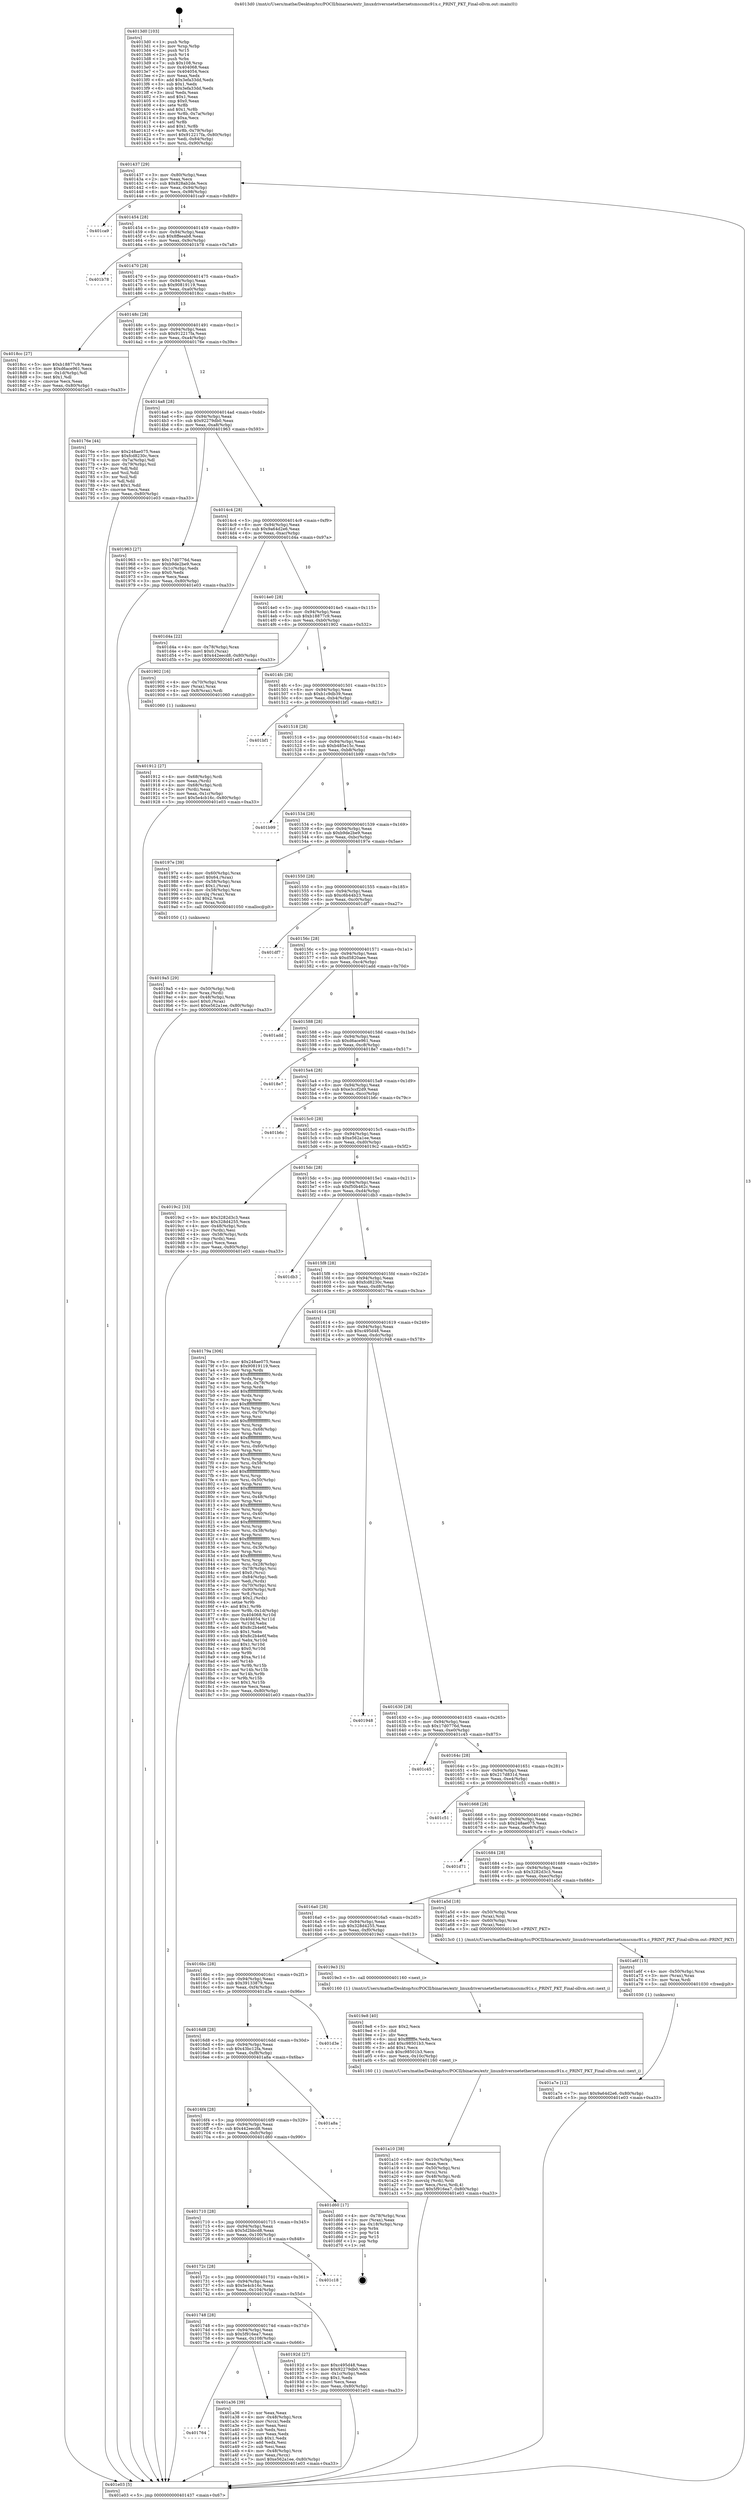 digraph "0x4013d0" {
  label = "0x4013d0 (/mnt/c/Users/mathe/Desktop/tcc/POCII/binaries/extr_linuxdriversnetethernetsmscsmc91x.c_PRINT_PKT_Final-ollvm.out::main(0))"
  labelloc = "t"
  node[shape=record]

  Entry [label="",width=0.3,height=0.3,shape=circle,fillcolor=black,style=filled]
  "0x401437" [label="{
     0x401437 [29]\l
     | [instrs]\l
     &nbsp;&nbsp;0x401437 \<+3\>: mov -0x80(%rbp),%eax\l
     &nbsp;&nbsp;0x40143a \<+2\>: mov %eax,%ecx\l
     &nbsp;&nbsp;0x40143c \<+6\>: sub $0x828ab2de,%ecx\l
     &nbsp;&nbsp;0x401442 \<+6\>: mov %eax,-0x94(%rbp)\l
     &nbsp;&nbsp;0x401448 \<+6\>: mov %ecx,-0x98(%rbp)\l
     &nbsp;&nbsp;0x40144e \<+6\>: je 0000000000401ca9 \<main+0x8d9\>\l
  }"]
  "0x401ca9" [label="{
     0x401ca9\l
  }", style=dashed]
  "0x401454" [label="{
     0x401454 [28]\l
     | [instrs]\l
     &nbsp;&nbsp;0x401454 \<+5\>: jmp 0000000000401459 \<main+0x89\>\l
     &nbsp;&nbsp;0x401459 \<+6\>: mov -0x94(%rbp),%eax\l
     &nbsp;&nbsp;0x40145f \<+5\>: sub $0x8ffeeab8,%eax\l
     &nbsp;&nbsp;0x401464 \<+6\>: mov %eax,-0x9c(%rbp)\l
     &nbsp;&nbsp;0x40146a \<+6\>: je 0000000000401b78 \<main+0x7a8\>\l
  }"]
  Exit [label="",width=0.3,height=0.3,shape=circle,fillcolor=black,style=filled,peripheries=2]
  "0x401b78" [label="{
     0x401b78\l
  }", style=dashed]
  "0x401470" [label="{
     0x401470 [28]\l
     | [instrs]\l
     &nbsp;&nbsp;0x401470 \<+5\>: jmp 0000000000401475 \<main+0xa5\>\l
     &nbsp;&nbsp;0x401475 \<+6\>: mov -0x94(%rbp),%eax\l
     &nbsp;&nbsp;0x40147b \<+5\>: sub $0x90819119,%eax\l
     &nbsp;&nbsp;0x401480 \<+6\>: mov %eax,-0xa0(%rbp)\l
     &nbsp;&nbsp;0x401486 \<+6\>: je 00000000004018cc \<main+0x4fc\>\l
  }"]
  "0x401a7e" [label="{
     0x401a7e [12]\l
     | [instrs]\l
     &nbsp;&nbsp;0x401a7e \<+7\>: movl $0x9a64d2e6,-0x80(%rbp)\l
     &nbsp;&nbsp;0x401a85 \<+5\>: jmp 0000000000401e03 \<main+0xa33\>\l
  }"]
  "0x4018cc" [label="{
     0x4018cc [27]\l
     | [instrs]\l
     &nbsp;&nbsp;0x4018cc \<+5\>: mov $0xb18877c9,%eax\l
     &nbsp;&nbsp;0x4018d1 \<+5\>: mov $0xd6ace961,%ecx\l
     &nbsp;&nbsp;0x4018d6 \<+3\>: mov -0x1d(%rbp),%dl\l
     &nbsp;&nbsp;0x4018d9 \<+3\>: test $0x1,%dl\l
     &nbsp;&nbsp;0x4018dc \<+3\>: cmovne %ecx,%eax\l
     &nbsp;&nbsp;0x4018df \<+3\>: mov %eax,-0x80(%rbp)\l
     &nbsp;&nbsp;0x4018e2 \<+5\>: jmp 0000000000401e03 \<main+0xa33\>\l
  }"]
  "0x40148c" [label="{
     0x40148c [28]\l
     | [instrs]\l
     &nbsp;&nbsp;0x40148c \<+5\>: jmp 0000000000401491 \<main+0xc1\>\l
     &nbsp;&nbsp;0x401491 \<+6\>: mov -0x94(%rbp),%eax\l
     &nbsp;&nbsp;0x401497 \<+5\>: sub $0x912217fa,%eax\l
     &nbsp;&nbsp;0x40149c \<+6\>: mov %eax,-0xa4(%rbp)\l
     &nbsp;&nbsp;0x4014a2 \<+6\>: je 000000000040176e \<main+0x39e\>\l
  }"]
  "0x401a6f" [label="{
     0x401a6f [15]\l
     | [instrs]\l
     &nbsp;&nbsp;0x401a6f \<+4\>: mov -0x50(%rbp),%rax\l
     &nbsp;&nbsp;0x401a73 \<+3\>: mov (%rax),%rax\l
     &nbsp;&nbsp;0x401a76 \<+3\>: mov %rax,%rdi\l
     &nbsp;&nbsp;0x401a79 \<+5\>: call 0000000000401030 \<free@plt\>\l
     | [calls]\l
     &nbsp;&nbsp;0x401030 \{1\} (unknown)\l
  }"]
  "0x40176e" [label="{
     0x40176e [44]\l
     | [instrs]\l
     &nbsp;&nbsp;0x40176e \<+5\>: mov $0x248ae075,%eax\l
     &nbsp;&nbsp;0x401773 \<+5\>: mov $0xfcd8230c,%ecx\l
     &nbsp;&nbsp;0x401778 \<+3\>: mov -0x7a(%rbp),%dl\l
     &nbsp;&nbsp;0x40177b \<+4\>: mov -0x79(%rbp),%sil\l
     &nbsp;&nbsp;0x40177f \<+3\>: mov %dl,%dil\l
     &nbsp;&nbsp;0x401782 \<+3\>: and %sil,%dil\l
     &nbsp;&nbsp;0x401785 \<+3\>: xor %sil,%dl\l
     &nbsp;&nbsp;0x401788 \<+3\>: or %dl,%dil\l
     &nbsp;&nbsp;0x40178b \<+4\>: test $0x1,%dil\l
     &nbsp;&nbsp;0x40178f \<+3\>: cmovne %ecx,%eax\l
     &nbsp;&nbsp;0x401792 \<+3\>: mov %eax,-0x80(%rbp)\l
     &nbsp;&nbsp;0x401795 \<+5\>: jmp 0000000000401e03 \<main+0xa33\>\l
  }"]
  "0x4014a8" [label="{
     0x4014a8 [28]\l
     | [instrs]\l
     &nbsp;&nbsp;0x4014a8 \<+5\>: jmp 00000000004014ad \<main+0xdd\>\l
     &nbsp;&nbsp;0x4014ad \<+6\>: mov -0x94(%rbp),%eax\l
     &nbsp;&nbsp;0x4014b3 \<+5\>: sub $0x92279db0,%eax\l
     &nbsp;&nbsp;0x4014b8 \<+6\>: mov %eax,-0xa8(%rbp)\l
     &nbsp;&nbsp;0x4014be \<+6\>: je 0000000000401963 \<main+0x593\>\l
  }"]
  "0x401e03" [label="{
     0x401e03 [5]\l
     | [instrs]\l
     &nbsp;&nbsp;0x401e03 \<+5\>: jmp 0000000000401437 \<main+0x67\>\l
  }"]
  "0x4013d0" [label="{
     0x4013d0 [103]\l
     | [instrs]\l
     &nbsp;&nbsp;0x4013d0 \<+1\>: push %rbp\l
     &nbsp;&nbsp;0x4013d1 \<+3\>: mov %rsp,%rbp\l
     &nbsp;&nbsp;0x4013d4 \<+2\>: push %r15\l
     &nbsp;&nbsp;0x4013d6 \<+2\>: push %r14\l
     &nbsp;&nbsp;0x4013d8 \<+1\>: push %rbx\l
     &nbsp;&nbsp;0x4013d9 \<+7\>: sub $0x108,%rsp\l
     &nbsp;&nbsp;0x4013e0 \<+7\>: mov 0x404068,%eax\l
     &nbsp;&nbsp;0x4013e7 \<+7\>: mov 0x404054,%ecx\l
     &nbsp;&nbsp;0x4013ee \<+2\>: mov %eax,%edx\l
     &nbsp;&nbsp;0x4013f0 \<+6\>: add $0x3efa33dd,%edx\l
     &nbsp;&nbsp;0x4013f6 \<+3\>: sub $0x1,%edx\l
     &nbsp;&nbsp;0x4013f9 \<+6\>: sub $0x3efa33dd,%edx\l
     &nbsp;&nbsp;0x4013ff \<+3\>: imul %edx,%eax\l
     &nbsp;&nbsp;0x401402 \<+3\>: and $0x1,%eax\l
     &nbsp;&nbsp;0x401405 \<+3\>: cmp $0x0,%eax\l
     &nbsp;&nbsp;0x401408 \<+4\>: sete %r8b\l
     &nbsp;&nbsp;0x40140c \<+4\>: and $0x1,%r8b\l
     &nbsp;&nbsp;0x401410 \<+4\>: mov %r8b,-0x7a(%rbp)\l
     &nbsp;&nbsp;0x401414 \<+3\>: cmp $0xa,%ecx\l
     &nbsp;&nbsp;0x401417 \<+4\>: setl %r8b\l
     &nbsp;&nbsp;0x40141b \<+4\>: and $0x1,%r8b\l
     &nbsp;&nbsp;0x40141f \<+4\>: mov %r8b,-0x79(%rbp)\l
     &nbsp;&nbsp;0x401423 \<+7\>: movl $0x912217fa,-0x80(%rbp)\l
     &nbsp;&nbsp;0x40142a \<+6\>: mov %edi,-0x84(%rbp)\l
     &nbsp;&nbsp;0x401430 \<+7\>: mov %rsi,-0x90(%rbp)\l
  }"]
  "0x401764" [label="{
     0x401764\l
  }", style=dashed]
  "0x401963" [label="{
     0x401963 [27]\l
     | [instrs]\l
     &nbsp;&nbsp;0x401963 \<+5\>: mov $0x17d0776d,%eax\l
     &nbsp;&nbsp;0x401968 \<+5\>: mov $0xb9de2be9,%ecx\l
     &nbsp;&nbsp;0x40196d \<+3\>: mov -0x1c(%rbp),%edx\l
     &nbsp;&nbsp;0x401970 \<+3\>: cmp $0x0,%edx\l
     &nbsp;&nbsp;0x401973 \<+3\>: cmove %ecx,%eax\l
     &nbsp;&nbsp;0x401976 \<+3\>: mov %eax,-0x80(%rbp)\l
     &nbsp;&nbsp;0x401979 \<+5\>: jmp 0000000000401e03 \<main+0xa33\>\l
  }"]
  "0x4014c4" [label="{
     0x4014c4 [28]\l
     | [instrs]\l
     &nbsp;&nbsp;0x4014c4 \<+5\>: jmp 00000000004014c9 \<main+0xf9\>\l
     &nbsp;&nbsp;0x4014c9 \<+6\>: mov -0x94(%rbp),%eax\l
     &nbsp;&nbsp;0x4014cf \<+5\>: sub $0x9a64d2e6,%eax\l
     &nbsp;&nbsp;0x4014d4 \<+6\>: mov %eax,-0xac(%rbp)\l
     &nbsp;&nbsp;0x4014da \<+6\>: je 0000000000401d4a \<main+0x97a\>\l
  }"]
  "0x401a36" [label="{
     0x401a36 [39]\l
     | [instrs]\l
     &nbsp;&nbsp;0x401a36 \<+2\>: xor %eax,%eax\l
     &nbsp;&nbsp;0x401a38 \<+4\>: mov -0x48(%rbp),%rcx\l
     &nbsp;&nbsp;0x401a3c \<+2\>: mov (%rcx),%edx\l
     &nbsp;&nbsp;0x401a3e \<+2\>: mov %eax,%esi\l
     &nbsp;&nbsp;0x401a40 \<+2\>: sub %edx,%esi\l
     &nbsp;&nbsp;0x401a42 \<+2\>: mov %eax,%edx\l
     &nbsp;&nbsp;0x401a44 \<+3\>: sub $0x1,%edx\l
     &nbsp;&nbsp;0x401a47 \<+2\>: add %edx,%esi\l
     &nbsp;&nbsp;0x401a49 \<+2\>: sub %esi,%eax\l
     &nbsp;&nbsp;0x401a4b \<+4\>: mov -0x48(%rbp),%rcx\l
     &nbsp;&nbsp;0x401a4f \<+2\>: mov %eax,(%rcx)\l
     &nbsp;&nbsp;0x401a51 \<+7\>: movl $0xe562a1ee,-0x80(%rbp)\l
     &nbsp;&nbsp;0x401a58 \<+5\>: jmp 0000000000401e03 \<main+0xa33\>\l
  }"]
  "0x401d4a" [label="{
     0x401d4a [22]\l
     | [instrs]\l
     &nbsp;&nbsp;0x401d4a \<+4\>: mov -0x78(%rbp),%rax\l
     &nbsp;&nbsp;0x401d4e \<+6\>: movl $0x0,(%rax)\l
     &nbsp;&nbsp;0x401d54 \<+7\>: movl $0x442eecd8,-0x80(%rbp)\l
     &nbsp;&nbsp;0x401d5b \<+5\>: jmp 0000000000401e03 \<main+0xa33\>\l
  }"]
  "0x4014e0" [label="{
     0x4014e0 [28]\l
     | [instrs]\l
     &nbsp;&nbsp;0x4014e0 \<+5\>: jmp 00000000004014e5 \<main+0x115\>\l
     &nbsp;&nbsp;0x4014e5 \<+6\>: mov -0x94(%rbp),%eax\l
     &nbsp;&nbsp;0x4014eb \<+5\>: sub $0xb18877c9,%eax\l
     &nbsp;&nbsp;0x4014f0 \<+6\>: mov %eax,-0xb0(%rbp)\l
     &nbsp;&nbsp;0x4014f6 \<+6\>: je 0000000000401902 \<main+0x532\>\l
  }"]
  "0x401a10" [label="{
     0x401a10 [38]\l
     | [instrs]\l
     &nbsp;&nbsp;0x401a10 \<+6\>: mov -0x10c(%rbp),%ecx\l
     &nbsp;&nbsp;0x401a16 \<+3\>: imul %eax,%ecx\l
     &nbsp;&nbsp;0x401a19 \<+4\>: mov -0x50(%rbp),%rsi\l
     &nbsp;&nbsp;0x401a1d \<+3\>: mov (%rsi),%rsi\l
     &nbsp;&nbsp;0x401a20 \<+4\>: mov -0x48(%rbp),%rdi\l
     &nbsp;&nbsp;0x401a24 \<+3\>: movslq (%rdi),%rdi\l
     &nbsp;&nbsp;0x401a27 \<+3\>: mov %ecx,(%rsi,%rdi,4)\l
     &nbsp;&nbsp;0x401a2a \<+7\>: movl $0x5f916ea7,-0x80(%rbp)\l
     &nbsp;&nbsp;0x401a31 \<+5\>: jmp 0000000000401e03 \<main+0xa33\>\l
  }"]
  "0x401902" [label="{
     0x401902 [16]\l
     | [instrs]\l
     &nbsp;&nbsp;0x401902 \<+4\>: mov -0x70(%rbp),%rax\l
     &nbsp;&nbsp;0x401906 \<+3\>: mov (%rax),%rax\l
     &nbsp;&nbsp;0x401909 \<+4\>: mov 0x8(%rax),%rdi\l
     &nbsp;&nbsp;0x40190d \<+5\>: call 0000000000401060 \<atoi@plt\>\l
     | [calls]\l
     &nbsp;&nbsp;0x401060 \{1\} (unknown)\l
  }"]
  "0x4014fc" [label="{
     0x4014fc [28]\l
     | [instrs]\l
     &nbsp;&nbsp;0x4014fc \<+5\>: jmp 0000000000401501 \<main+0x131\>\l
     &nbsp;&nbsp;0x401501 \<+6\>: mov -0x94(%rbp),%eax\l
     &nbsp;&nbsp;0x401507 \<+5\>: sub $0xb1c9db39,%eax\l
     &nbsp;&nbsp;0x40150c \<+6\>: mov %eax,-0xb4(%rbp)\l
     &nbsp;&nbsp;0x401512 \<+6\>: je 0000000000401bf1 \<main+0x821\>\l
  }"]
  "0x4019e8" [label="{
     0x4019e8 [40]\l
     | [instrs]\l
     &nbsp;&nbsp;0x4019e8 \<+5\>: mov $0x2,%ecx\l
     &nbsp;&nbsp;0x4019ed \<+1\>: cltd\l
     &nbsp;&nbsp;0x4019ee \<+2\>: idiv %ecx\l
     &nbsp;&nbsp;0x4019f0 \<+6\>: imul $0xfffffffe,%edx,%ecx\l
     &nbsp;&nbsp;0x4019f6 \<+6\>: add $0xc98501b3,%ecx\l
     &nbsp;&nbsp;0x4019fc \<+3\>: add $0x1,%ecx\l
     &nbsp;&nbsp;0x4019ff \<+6\>: sub $0xc98501b3,%ecx\l
     &nbsp;&nbsp;0x401a05 \<+6\>: mov %ecx,-0x10c(%rbp)\l
     &nbsp;&nbsp;0x401a0b \<+5\>: call 0000000000401160 \<next_i\>\l
     | [calls]\l
     &nbsp;&nbsp;0x401160 \{1\} (/mnt/c/Users/mathe/Desktop/tcc/POCII/binaries/extr_linuxdriversnetethernetsmscsmc91x.c_PRINT_PKT_Final-ollvm.out::next_i)\l
  }"]
  "0x401bf1" [label="{
     0x401bf1\l
  }", style=dashed]
  "0x401518" [label="{
     0x401518 [28]\l
     | [instrs]\l
     &nbsp;&nbsp;0x401518 \<+5\>: jmp 000000000040151d \<main+0x14d\>\l
     &nbsp;&nbsp;0x40151d \<+6\>: mov -0x94(%rbp),%eax\l
     &nbsp;&nbsp;0x401523 \<+5\>: sub $0xb485e15c,%eax\l
     &nbsp;&nbsp;0x401528 \<+6\>: mov %eax,-0xb8(%rbp)\l
     &nbsp;&nbsp;0x40152e \<+6\>: je 0000000000401b99 \<main+0x7c9\>\l
  }"]
  "0x4019a5" [label="{
     0x4019a5 [29]\l
     | [instrs]\l
     &nbsp;&nbsp;0x4019a5 \<+4\>: mov -0x50(%rbp),%rdi\l
     &nbsp;&nbsp;0x4019a9 \<+3\>: mov %rax,(%rdi)\l
     &nbsp;&nbsp;0x4019ac \<+4\>: mov -0x48(%rbp),%rax\l
     &nbsp;&nbsp;0x4019b0 \<+6\>: movl $0x0,(%rax)\l
     &nbsp;&nbsp;0x4019b6 \<+7\>: movl $0xe562a1ee,-0x80(%rbp)\l
     &nbsp;&nbsp;0x4019bd \<+5\>: jmp 0000000000401e03 \<main+0xa33\>\l
  }"]
  "0x401b99" [label="{
     0x401b99\l
  }", style=dashed]
  "0x401534" [label="{
     0x401534 [28]\l
     | [instrs]\l
     &nbsp;&nbsp;0x401534 \<+5\>: jmp 0000000000401539 \<main+0x169\>\l
     &nbsp;&nbsp;0x401539 \<+6\>: mov -0x94(%rbp),%eax\l
     &nbsp;&nbsp;0x40153f \<+5\>: sub $0xb9de2be9,%eax\l
     &nbsp;&nbsp;0x401544 \<+6\>: mov %eax,-0xbc(%rbp)\l
     &nbsp;&nbsp;0x40154a \<+6\>: je 000000000040197e \<main+0x5ae\>\l
  }"]
  "0x401748" [label="{
     0x401748 [28]\l
     | [instrs]\l
     &nbsp;&nbsp;0x401748 \<+5\>: jmp 000000000040174d \<main+0x37d\>\l
     &nbsp;&nbsp;0x40174d \<+6\>: mov -0x94(%rbp),%eax\l
     &nbsp;&nbsp;0x401753 \<+5\>: sub $0x5f916ea7,%eax\l
     &nbsp;&nbsp;0x401758 \<+6\>: mov %eax,-0x108(%rbp)\l
     &nbsp;&nbsp;0x40175e \<+6\>: je 0000000000401a36 \<main+0x666\>\l
  }"]
  "0x40197e" [label="{
     0x40197e [39]\l
     | [instrs]\l
     &nbsp;&nbsp;0x40197e \<+4\>: mov -0x60(%rbp),%rax\l
     &nbsp;&nbsp;0x401982 \<+6\>: movl $0x64,(%rax)\l
     &nbsp;&nbsp;0x401988 \<+4\>: mov -0x58(%rbp),%rax\l
     &nbsp;&nbsp;0x40198c \<+6\>: movl $0x1,(%rax)\l
     &nbsp;&nbsp;0x401992 \<+4\>: mov -0x58(%rbp),%rax\l
     &nbsp;&nbsp;0x401996 \<+3\>: movslq (%rax),%rax\l
     &nbsp;&nbsp;0x401999 \<+4\>: shl $0x2,%rax\l
     &nbsp;&nbsp;0x40199d \<+3\>: mov %rax,%rdi\l
     &nbsp;&nbsp;0x4019a0 \<+5\>: call 0000000000401050 \<malloc@plt\>\l
     | [calls]\l
     &nbsp;&nbsp;0x401050 \{1\} (unknown)\l
  }"]
  "0x401550" [label="{
     0x401550 [28]\l
     | [instrs]\l
     &nbsp;&nbsp;0x401550 \<+5\>: jmp 0000000000401555 \<main+0x185\>\l
     &nbsp;&nbsp;0x401555 \<+6\>: mov -0x94(%rbp),%eax\l
     &nbsp;&nbsp;0x40155b \<+5\>: sub $0xc6b44b23,%eax\l
     &nbsp;&nbsp;0x401560 \<+6\>: mov %eax,-0xc0(%rbp)\l
     &nbsp;&nbsp;0x401566 \<+6\>: je 0000000000401df7 \<main+0xa27\>\l
  }"]
  "0x40192d" [label="{
     0x40192d [27]\l
     | [instrs]\l
     &nbsp;&nbsp;0x40192d \<+5\>: mov $0xc495d48,%eax\l
     &nbsp;&nbsp;0x401932 \<+5\>: mov $0x92279db0,%ecx\l
     &nbsp;&nbsp;0x401937 \<+3\>: mov -0x1c(%rbp),%edx\l
     &nbsp;&nbsp;0x40193a \<+3\>: cmp $0x1,%edx\l
     &nbsp;&nbsp;0x40193d \<+3\>: cmovl %ecx,%eax\l
     &nbsp;&nbsp;0x401940 \<+3\>: mov %eax,-0x80(%rbp)\l
     &nbsp;&nbsp;0x401943 \<+5\>: jmp 0000000000401e03 \<main+0xa33\>\l
  }"]
  "0x401df7" [label="{
     0x401df7\l
  }", style=dashed]
  "0x40156c" [label="{
     0x40156c [28]\l
     | [instrs]\l
     &nbsp;&nbsp;0x40156c \<+5\>: jmp 0000000000401571 \<main+0x1a1\>\l
     &nbsp;&nbsp;0x401571 \<+6\>: mov -0x94(%rbp),%eax\l
     &nbsp;&nbsp;0x401577 \<+5\>: sub $0xd5820aee,%eax\l
     &nbsp;&nbsp;0x40157c \<+6\>: mov %eax,-0xc4(%rbp)\l
     &nbsp;&nbsp;0x401582 \<+6\>: je 0000000000401add \<main+0x70d\>\l
  }"]
  "0x40172c" [label="{
     0x40172c [28]\l
     | [instrs]\l
     &nbsp;&nbsp;0x40172c \<+5\>: jmp 0000000000401731 \<main+0x361\>\l
     &nbsp;&nbsp;0x401731 \<+6\>: mov -0x94(%rbp),%eax\l
     &nbsp;&nbsp;0x401737 \<+5\>: sub $0x5e4cb16c,%eax\l
     &nbsp;&nbsp;0x40173c \<+6\>: mov %eax,-0x104(%rbp)\l
     &nbsp;&nbsp;0x401742 \<+6\>: je 000000000040192d \<main+0x55d\>\l
  }"]
  "0x401add" [label="{
     0x401add\l
  }", style=dashed]
  "0x401588" [label="{
     0x401588 [28]\l
     | [instrs]\l
     &nbsp;&nbsp;0x401588 \<+5\>: jmp 000000000040158d \<main+0x1bd\>\l
     &nbsp;&nbsp;0x40158d \<+6\>: mov -0x94(%rbp),%eax\l
     &nbsp;&nbsp;0x401593 \<+5\>: sub $0xd6ace961,%eax\l
     &nbsp;&nbsp;0x401598 \<+6\>: mov %eax,-0xc8(%rbp)\l
     &nbsp;&nbsp;0x40159e \<+6\>: je 00000000004018e7 \<main+0x517\>\l
  }"]
  "0x401c18" [label="{
     0x401c18\l
  }", style=dashed]
  "0x4018e7" [label="{
     0x4018e7\l
  }", style=dashed]
  "0x4015a4" [label="{
     0x4015a4 [28]\l
     | [instrs]\l
     &nbsp;&nbsp;0x4015a4 \<+5\>: jmp 00000000004015a9 \<main+0x1d9\>\l
     &nbsp;&nbsp;0x4015a9 \<+6\>: mov -0x94(%rbp),%eax\l
     &nbsp;&nbsp;0x4015af \<+5\>: sub $0xe3ccf2d9,%eax\l
     &nbsp;&nbsp;0x4015b4 \<+6\>: mov %eax,-0xcc(%rbp)\l
     &nbsp;&nbsp;0x4015ba \<+6\>: je 0000000000401b6c \<main+0x79c\>\l
  }"]
  "0x401710" [label="{
     0x401710 [28]\l
     | [instrs]\l
     &nbsp;&nbsp;0x401710 \<+5\>: jmp 0000000000401715 \<main+0x345\>\l
     &nbsp;&nbsp;0x401715 \<+6\>: mov -0x94(%rbp),%eax\l
     &nbsp;&nbsp;0x40171b \<+5\>: sub $0x5d2bbcd8,%eax\l
     &nbsp;&nbsp;0x401720 \<+6\>: mov %eax,-0x100(%rbp)\l
     &nbsp;&nbsp;0x401726 \<+6\>: je 0000000000401c18 \<main+0x848\>\l
  }"]
  "0x401b6c" [label="{
     0x401b6c\l
  }", style=dashed]
  "0x4015c0" [label="{
     0x4015c0 [28]\l
     | [instrs]\l
     &nbsp;&nbsp;0x4015c0 \<+5\>: jmp 00000000004015c5 \<main+0x1f5\>\l
     &nbsp;&nbsp;0x4015c5 \<+6\>: mov -0x94(%rbp),%eax\l
     &nbsp;&nbsp;0x4015cb \<+5\>: sub $0xe562a1ee,%eax\l
     &nbsp;&nbsp;0x4015d0 \<+6\>: mov %eax,-0xd0(%rbp)\l
     &nbsp;&nbsp;0x4015d6 \<+6\>: je 00000000004019c2 \<main+0x5f2\>\l
  }"]
  "0x401d60" [label="{
     0x401d60 [17]\l
     | [instrs]\l
     &nbsp;&nbsp;0x401d60 \<+4\>: mov -0x78(%rbp),%rax\l
     &nbsp;&nbsp;0x401d64 \<+2\>: mov (%rax),%eax\l
     &nbsp;&nbsp;0x401d66 \<+4\>: lea -0x18(%rbp),%rsp\l
     &nbsp;&nbsp;0x401d6a \<+1\>: pop %rbx\l
     &nbsp;&nbsp;0x401d6b \<+2\>: pop %r14\l
     &nbsp;&nbsp;0x401d6d \<+2\>: pop %r15\l
     &nbsp;&nbsp;0x401d6f \<+1\>: pop %rbp\l
     &nbsp;&nbsp;0x401d70 \<+1\>: ret\l
  }"]
  "0x4019c2" [label="{
     0x4019c2 [33]\l
     | [instrs]\l
     &nbsp;&nbsp;0x4019c2 \<+5\>: mov $0x3282d3c3,%eax\l
     &nbsp;&nbsp;0x4019c7 \<+5\>: mov $0x328d4255,%ecx\l
     &nbsp;&nbsp;0x4019cc \<+4\>: mov -0x48(%rbp),%rdx\l
     &nbsp;&nbsp;0x4019d0 \<+2\>: mov (%rdx),%esi\l
     &nbsp;&nbsp;0x4019d2 \<+4\>: mov -0x58(%rbp),%rdx\l
     &nbsp;&nbsp;0x4019d6 \<+2\>: cmp (%rdx),%esi\l
     &nbsp;&nbsp;0x4019d8 \<+3\>: cmovl %ecx,%eax\l
     &nbsp;&nbsp;0x4019db \<+3\>: mov %eax,-0x80(%rbp)\l
     &nbsp;&nbsp;0x4019de \<+5\>: jmp 0000000000401e03 \<main+0xa33\>\l
  }"]
  "0x4015dc" [label="{
     0x4015dc [28]\l
     | [instrs]\l
     &nbsp;&nbsp;0x4015dc \<+5\>: jmp 00000000004015e1 \<main+0x211\>\l
     &nbsp;&nbsp;0x4015e1 \<+6\>: mov -0x94(%rbp),%eax\l
     &nbsp;&nbsp;0x4015e7 \<+5\>: sub $0xf50b462c,%eax\l
     &nbsp;&nbsp;0x4015ec \<+6\>: mov %eax,-0xd4(%rbp)\l
     &nbsp;&nbsp;0x4015f2 \<+6\>: je 0000000000401db3 \<main+0x9e3\>\l
  }"]
  "0x4016f4" [label="{
     0x4016f4 [28]\l
     | [instrs]\l
     &nbsp;&nbsp;0x4016f4 \<+5\>: jmp 00000000004016f9 \<main+0x329\>\l
     &nbsp;&nbsp;0x4016f9 \<+6\>: mov -0x94(%rbp),%eax\l
     &nbsp;&nbsp;0x4016ff \<+5\>: sub $0x442eecd8,%eax\l
     &nbsp;&nbsp;0x401704 \<+6\>: mov %eax,-0xfc(%rbp)\l
     &nbsp;&nbsp;0x40170a \<+6\>: je 0000000000401d60 \<main+0x990\>\l
  }"]
  "0x401db3" [label="{
     0x401db3\l
  }", style=dashed]
  "0x4015f8" [label="{
     0x4015f8 [28]\l
     | [instrs]\l
     &nbsp;&nbsp;0x4015f8 \<+5\>: jmp 00000000004015fd \<main+0x22d\>\l
     &nbsp;&nbsp;0x4015fd \<+6\>: mov -0x94(%rbp),%eax\l
     &nbsp;&nbsp;0x401603 \<+5\>: sub $0xfcd8230c,%eax\l
     &nbsp;&nbsp;0x401608 \<+6\>: mov %eax,-0xd8(%rbp)\l
     &nbsp;&nbsp;0x40160e \<+6\>: je 000000000040179a \<main+0x3ca\>\l
  }"]
  "0x401a8a" [label="{
     0x401a8a\l
  }", style=dashed]
  "0x40179a" [label="{
     0x40179a [306]\l
     | [instrs]\l
     &nbsp;&nbsp;0x40179a \<+5\>: mov $0x248ae075,%eax\l
     &nbsp;&nbsp;0x40179f \<+5\>: mov $0x90819119,%ecx\l
     &nbsp;&nbsp;0x4017a4 \<+3\>: mov %rsp,%rdx\l
     &nbsp;&nbsp;0x4017a7 \<+4\>: add $0xfffffffffffffff0,%rdx\l
     &nbsp;&nbsp;0x4017ab \<+3\>: mov %rdx,%rsp\l
     &nbsp;&nbsp;0x4017ae \<+4\>: mov %rdx,-0x78(%rbp)\l
     &nbsp;&nbsp;0x4017b2 \<+3\>: mov %rsp,%rdx\l
     &nbsp;&nbsp;0x4017b5 \<+4\>: add $0xfffffffffffffff0,%rdx\l
     &nbsp;&nbsp;0x4017b9 \<+3\>: mov %rdx,%rsp\l
     &nbsp;&nbsp;0x4017bc \<+3\>: mov %rsp,%rsi\l
     &nbsp;&nbsp;0x4017bf \<+4\>: add $0xfffffffffffffff0,%rsi\l
     &nbsp;&nbsp;0x4017c3 \<+3\>: mov %rsi,%rsp\l
     &nbsp;&nbsp;0x4017c6 \<+4\>: mov %rsi,-0x70(%rbp)\l
     &nbsp;&nbsp;0x4017ca \<+3\>: mov %rsp,%rsi\l
     &nbsp;&nbsp;0x4017cd \<+4\>: add $0xfffffffffffffff0,%rsi\l
     &nbsp;&nbsp;0x4017d1 \<+3\>: mov %rsi,%rsp\l
     &nbsp;&nbsp;0x4017d4 \<+4\>: mov %rsi,-0x68(%rbp)\l
     &nbsp;&nbsp;0x4017d8 \<+3\>: mov %rsp,%rsi\l
     &nbsp;&nbsp;0x4017db \<+4\>: add $0xfffffffffffffff0,%rsi\l
     &nbsp;&nbsp;0x4017df \<+3\>: mov %rsi,%rsp\l
     &nbsp;&nbsp;0x4017e2 \<+4\>: mov %rsi,-0x60(%rbp)\l
     &nbsp;&nbsp;0x4017e6 \<+3\>: mov %rsp,%rsi\l
     &nbsp;&nbsp;0x4017e9 \<+4\>: add $0xfffffffffffffff0,%rsi\l
     &nbsp;&nbsp;0x4017ed \<+3\>: mov %rsi,%rsp\l
     &nbsp;&nbsp;0x4017f0 \<+4\>: mov %rsi,-0x58(%rbp)\l
     &nbsp;&nbsp;0x4017f4 \<+3\>: mov %rsp,%rsi\l
     &nbsp;&nbsp;0x4017f7 \<+4\>: add $0xfffffffffffffff0,%rsi\l
     &nbsp;&nbsp;0x4017fb \<+3\>: mov %rsi,%rsp\l
     &nbsp;&nbsp;0x4017fe \<+4\>: mov %rsi,-0x50(%rbp)\l
     &nbsp;&nbsp;0x401802 \<+3\>: mov %rsp,%rsi\l
     &nbsp;&nbsp;0x401805 \<+4\>: add $0xfffffffffffffff0,%rsi\l
     &nbsp;&nbsp;0x401809 \<+3\>: mov %rsi,%rsp\l
     &nbsp;&nbsp;0x40180c \<+4\>: mov %rsi,-0x48(%rbp)\l
     &nbsp;&nbsp;0x401810 \<+3\>: mov %rsp,%rsi\l
     &nbsp;&nbsp;0x401813 \<+4\>: add $0xfffffffffffffff0,%rsi\l
     &nbsp;&nbsp;0x401817 \<+3\>: mov %rsi,%rsp\l
     &nbsp;&nbsp;0x40181a \<+4\>: mov %rsi,-0x40(%rbp)\l
     &nbsp;&nbsp;0x40181e \<+3\>: mov %rsp,%rsi\l
     &nbsp;&nbsp;0x401821 \<+4\>: add $0xfffffffffffffff0,%rsi\l
     &nbsp;&nbsp;0x401825 \<+3\>: mov %rsi,%rsp\l
     &nbsp;&nbsp;0x401828 \<+4\>: mov %rsi,-0x38(%rbp)\l
     &nbsp;&nbsp;0x40182c \<+3\>: mov %rsp,%rsi\l
     &nbsp;&nbsp;0x40182f \<+4\>: add $0xfffffffffffffff0,%rsi\l
     &nbsp;&nbsp;0x401833 \<+3\>: mov %rsi,%rsp\l
     &nbsp;&nbsp;0x401836 \<+4\>: mov %rsi,-0x30(%rbp)\l
     &nbsp;&nbsp;0x40183a \<+3\>: mov %rsp,%rsi\l
     &nbsp;&nbsp;0x40183d \<+4\>: add $0xfffffffffffffff0,%rsi\l
     &nbsp;&nbsp;0x401841 \<+3\>: mov %rsi,%rsp\l
     &nbsp;&nbsp;0x401844 \<+4\>: mov %rsi,-0x28(%rbp)\l
     &nbsp;&nbsp;0x401848 \<+4\>: mov -0x78(%rbp),%rsi\l
     &nbsp;&nbsp;0x40184c \<+6\>: movl $0x0,(%rsi)\l
     &nbsp;&nbsp;0x401852 \<+6\>: mov -0x84(%rbp),%edi\l
     &nbsp;&nbsp;0x401858 \<+2\>: mov %edi,(%rdx)\l
     &nbsp;&nbsp;0x40185a \<+4\>: mov -0x70(%rbp),%rsi\l
     &nbsp;&nbsp;0x40185e \<+7\>: mov -0x90(%rbp),%r8\l
     &nbsp;&nbsp;0x401865 \<+3\>: mov %r8,(%rsi)\l
     &nbsp;&nbsp;0x401868 \<+3\>: cmpl $0x2,(%rdx)\l
     &nbsp;&nbsp;0x40186b \<+4\>: setne %r9b\l
     &nbsp;&nbsp;0x40186f \<+4\>: and $0x1,%r9b\l
     &nbsp;&nbsp;0x401873 \<+4\>: mov %r9b,-0x1d(%rbp)\l
     &nbsp;&nbsp;0x401877 \<+8\>: mov 0x404068,%r10d\l
     &nbsp;&nbsp;0x40187f \<+8\>: mov 0x404054,%r11d\l
     &nbsp;&nbsp;0x401887 \<+3\>: mov %r10d,%ebx\l
     &nbsp;&nbsp;0x40188a \<+6\>: add $0x8c2b4e6f,%ebx\l
     &nbsp;&nbsp;0x401890 \<+3\>: sub $0x1,%ebx\l
     &nbsp;&nbsp;0x401893 \<+6\>: sub $0x8c2b4e6f,%ebx\l
     &nbsp;&nbsp;0x401899 \<+4\>: imul %ebx,%r10d\l
     &nbsp;&nbsp;0x40189d \<+4\>: and $0x1,%r10d\l
     &nbsp;&nbsp;0x4018a1 \<+4\>: cmp $0x0,%r10d\l
     &nbsp;&nbsp;0x4018a5 \<+4\>: sete %r9b\l
     &nbsp;&nbsp;0x4018a9 \<+4\>: cmp $0xa,%r11d\l
     &nbsp;&nbsp;0x4018ad \<+4\>: setl %r14b\l
     &nbsp;&nbsp;0x4018b1 \<+3\>: mov %r9b,%r15b\l
     &nbsp;&nbsp;0x4018b4 \<+3\>: and %r14b,%r15b\l
     &nbsp;&nbsp;0x4018b7 \<+3\>: xor %r14b,%r9b\l
     &nbsp;&nbsp;0x4018ba \<+3\>: or %r9b,%r15b\l
     &nbsp;&nbsp;0x4018bd \<+4\>: test $0x1,%r15b\l
     &nbsp;&nbsp;0x4018c1 \<+3\>: cmovne %ecx,%eax\l
     &nbsp;&nbsp;0x4018c4 \<+3\>: mov %eax,-0x80(%rbp)\l
     &nbsp;&nbsp;0x4018c7 \<+5\>: jmp 0000000000401e03 \<main+0xa33\>\l
  }"]
  "0x401614" [label="{
     0x401614 [28]\l
     | [instrs]\l
     &nbsp;&nbsp;0x401614 \<+5\>: jmp 0000000000401619 \<main+0x249\>\l
     &nbsp;&nbsp;0x401619 \<+6\>: mov -0x94(%rbp),%eax\l
     &nbsp;&nbsp;0x40161f \<+5\>: sub $0xc495d48,%eax\l
     &nbsp;&nbsp;0x401624 \<+6\>: mov %eax,-0xdc(%rbp)\l
     &nbsp;&nbsp;0x40162a \<+6\>: je 0000000000401948 \<main+0x578\>\l
  }"]
  "0x4016d8" [label="{
     0x4016d8 [28]\l
     | [instrs]\l
     &nbsp;&nbsp;0x4016d8 \<+5\>: jmp 00000000004016dd \<main+0x30d\>\l
     &nbsp;&nbsp;0x4016dd \<+6\>: mov -0x94(%rbp),%eax\l
     &nbsp;&nbsp;0x4016e3 \<+5\>: sub $0x43bc12fa,%eax\l
     &nbsp;&nbsp;0x4016e8 \<+6\>: mov %eax,-0xf8(%rbp)\l
     &nbsp;&nbsp;0x4016ee \<+6\>: je 0000000000401a8a \<main+0x6ba\>\l
  }"]
  "0x401912" [label="{
     0x401912 [27]\l
     | [instrs]\l
     &nbsp;&nbsp;0x401912 \<+4\>: mov -0x68(%rbp),%rdi\l
     &nbsp;&nbsp;0x401916 \<+2\>: mov %eax,(%rdi)\l
     &nbsp;&nbsp;0x401918 \<+4\>: mov -0x68(%rbp),%rdi\l
     &nbsp;&nbsp;0x40191c \<+2\>: mov (%rdi),%eax\l
     &nbsp;&nbsp;0x40191e \<+3\>: mov %eax,-0x1c(%rbp)\l
     &nbsp;&nbsp;0x401921 \<+7\>: movl $0x5e4cb16c,-0x80(%rbp)\l
     &nbsp;&nbsp;0x401928 \<+5\>: jmp 0000000000401e03 \<main+0xa33\>\l
  }"]
  "0x401d3e" [label="{
     0x401d3e\l
  }", style=dashed]
  "0x401948" [label="{
     0x401948\l
  }", style=dashed]
  "0x401630" [label="{
     0x401630 [28]\l
     | [instrs]\l
     &nbsp;&nbsp;0x401630 \<+5\>: jmp 0000000000401635 \<main+0x265\>\l
     &nbsp;&nbsp;0x401635 \<+6\>: mov -0x94(%rbp),%eax\l
     &nbsp;&nbsp;0x40163b \<+5\>: sub $0x17d0776d,%eax\l
     &nbsp;&nbsp;0x401640 \<+6\>: mov %eax,-0xe0(%rbp)\l
     &nbsp;&nbsp;0x401646 \<+6\>: je 0000000000401c45 \<main+0x875\>\l
  }"]
  "0x4016bc" [label="{
     0x4016bc [28]\l
     | [instrs]\l
     &nbsp;&nbsp;0x4016bc \<+5\>: jmp 00000000004016c1 \<main+0x2f1\>\l
     &nbsp;&nbsp;0x4016c1 \<+6\>: mov -0x94(%rbp),%eax\l
     &nbsp;&nbsp;0x4016c7 \<+5\>: sub $0x39133879,%eax\l
     &nbsp;&nbsp;0x4016cc \<+6\>: mov %eax,-0xf4(%rbp)\l
     &nbsp;&nbsp;0x4016d2 \<+6\>: je 0000000000401d3e \<main+0x96e\>\l
  }"]
  "0x401c45" [label="{
     0x401c45\l
  }", style=dashed]
  "0x40164c" [label="{
     0x40164c [28]\l
     | [instrs]\l
     &nbsp;&nbsp;0x40164c \<+5\>: jmp 0000000000401651 \<main+0x281\>\l
     &nbsp;&nbsp;0x401651 \<+6\>: mov -0x94(%rbp),%eax\l
     &nbsp;&nbsp;0x401657 \<+5\>: sub $0x217d831d,%eax\l
     &nbsp;&nbsp;0x40165c \<+6\>: mov %eax,-0xe4(%rbp)\l
     &nbsp;&nbsp;0x401662 \<+6\>: je 0000000000401c51 \<main+0x881\>\l
  }"]
  "0x4019e3" [label="{
     0x4019e3 [5]\l
     | [instrs]\l
     &nbsp;&nbsp;0x4019e3 \<+5\>: call 0000000000401160 \<next_i\>\l
     | [calls]\l
     &nbsp;&nbsp;0x401160 \{1\} (/mnt/c/Users/mathe/Desktop/tcc/POCII/binaries/extr_linuxdriversnetethernetsmscsmc91x.c_PRINT_PKT_Final-ollvm.out::next_i)\l
  }"]
  "0x401c51" [label="{
     0x401c51\l
  }", style=dashed]
  "0x401668" [label="{
     0x401668 [28]\l
     | [instrs]\l
     &nbsp;&nbsp;0x401668 \<+5\>: jmp 000000000040166d \<main+0x29d\>\l
     &nbsp;&nbsp;0x40166d \<+6\>: mov -0x94(%rbp),%eax\l
     &nbsp;&nbsp;0x401673 \<+5\>: sub $0x248ae075,%eax\l
     &nbsp;&nbsp;0x401678 \<+6\>: mov %eax,-0xe8(%rbp)\l
     &nbsp;&nbsp;0x40167e \<+6\>: je 0000000000401d71 \<main+0x9a1\>\l
  }"]
  "0x4016a0" [label="{
     0x4016a0 [28]\l
     | [instrs]\l
     &nbsp;&nbsp;0x4016a0 \<+5\>: jmp 00000000004016a5 \<main+0x2d5\>\l
     &nbsp;&nbsp;0x4016a5 \<+6\>: mov -0x94(%rbp),%eax\l
     &nbsp;&nbsp;0x4016ab \<+5\>: sub $0x328d4255,%eax\l
     &nbsp;&nbsp;0x4016b0 \<+6\>: mov %eax,-0xf0(%rbp)\l
     &nbsp;&nbsp;0x4016b6 \<+6\>: je 00000000004019e3 \<main+0x613\>\l
  }"]
  "0x401d71" [label="{
     0x401d71\l
  }", style=dashed]
  "0x401684" [label="{
     0x401684 [28]\l
     | [instrs]\l
     &nbsp;&nbsp;0x401684 \<+5\>: jmp 0000000000401689 \<main+0x2b9\>\l
     &nbsp;&nbsp;0x401689 \<+6\>: mov -0x94(%rbp),%eax\l
     &nbsp;&nbsp;0x40168f \<+5\>: sub $0x3282d3c3,%eax\l
     &nbsp;&nbsp;0x401694 \<+6\>: mov %eax,-0xec(%rbp)\l
     &nbsp;&nbsp;0x40169a \<+6\>: je 0000000000401a5d \<main+0x68d\>\l
  }"]
  "0x401a5d" [label="{
     0x401a5d [18]\l
     | [instrs]\l
     &nbsp;&nbsp;0x401a5d \<+4\>: mov -0x50(%rbp),%rax\l
     &nbsp;&nbsp;0x401a61 \<+3\>: mov (%rax),%rdi\l
     &nbsp;&nbsp;0x401a64 \<+4\>: mov -0x60(%rbp),%rax\l
     &nbsp;&nbsp;0x401a68 \<+2\>: mov (%rax),%esi\l
     &nbsp;&nbsp;0x401a6a \<+5\>: call 00000000004013c0 \<PRINT_PKT\>\l
     | [calls]\l
     &nbsp;&nbsp;0x4013c0 \{1\} (/mnt/c/Users/mathe/Desktop/tcc/POCII/binaries/extr_linuxdriversnetethernetsmscsmc91x.c_PRINT_PKT_Final-ollvm.out::PRINT_PKT)\l
  }"]
  Entry -> "0x4013d0" [label=" 1"]
  "0x401437" -> "0x401ca9" [label=" 0"]
  "0x401437" -> "0x401454" [label=" 14"]
  "0x401d60" -> Exit [label=" 1"]
  "0x401454" -> "0x401b78" [label=" 0"]
  "0x401454" -> "0x401470" [label=" 14"]
  "0x401d4a" -> "0x401e03" [label=" 1"]
  "0x401470" -> "0x4018cc" [label=" 1"]
  "0x401470" -> "0x40148c" [label=" 13"]
  "0x401a7e" -> "0x401e03" [label=" 1"]
  "0x40148c" -> "0x40176e" [label=" 1"]
  "0x40148c" -> "0x4014a8" [label=" 12"]
  "0x40176e" -> "0x401e03" [label=" 1"]
  "0x4013d0" -> "0x401437" [label=" 1"]
  "0x401e03" -> "0x401437" [label=" 13"]
  "0x401a6f" -> "0x401a7e" [label=" 1"]
  "0x4014a8" -> "0x401963" [label=" 1"]
  "0x4014a8" -> "0x4014c4" [label=" 11"]
  "0x401a5d" -> "0x401a6f" [label=" 1"]
  "0x4014c4" -> "0x401d4a" [label=" 1"]
  "0x4014c4" -> "0x4014e0" [label=" 10"]
  "0x401a36" -> "0x401e03" [label=" 1"]
  "0x4014e0" -> "0x401902" [label=" 1"]
  "0x4014e0" -> "0x4014fc" [label=" 9"]
  "0x401748" -> "0x401a36" [label=" 1"]
  "0x4014fc" -> "0x401bf1" [label=" 0"]
  "0x4014fc" -> "0x401518" [label=" 9"]
  "0x401748" -> "0x401764" [label=" 0"]
  "0x401518" -> "0x401b99" [label=" 0"]
  "0x401518" -> "0x401534" [label=" 9"]
  "0x401a10" -> "0x401e03" [label=" 1"]
  "0x401534" -> "0x40197e" [label=" 1"]
  "0x401534" -> "0x401550" [label=" 8"]
  "0x4019e8" -> "0x401a10" [label=" 1"]
  "0x401550" -> "0x401df7" [label=" 0"]
  "0x401550" -> "0x40156c" [label=" 8"]
  "0x4019e3" -> "0x4019e8" [label=" 1"]
  "0x40156c" -> "0x401add" [label=" 0"]
  "0x40156c" -> "0x401588" [label=" 8"]
  "0x4019a5" -> "0x401e03" [label=" 1"]
  "0x401588" -> "0x4018e7" [label=" 0"]
  "0x401588" -> "0x4015a4" [label=" 8"]
  "0x40197e" -> "0x4019a5" [label=" 1"]
  "0x4015a4" -> "0x401b6c" [label=" 0"]
  "0x4015a4" -> "0x4015c0" [label=" 8"]
  "0x40192d" -> "0x401e03" [label=" 1"]
  "0x4015c0" -> "0x4019c2" [label=" 2"]
  "0x4015c0" -> "0x4015dc" [label=" 6"]
  "0x40172c" -> "0x401748" [label=" 1"]
  "0x4015dc" -> "0x401db3" [label=" 0"]
  "0x4015dc" -> "0x4015f8" [label=" 6"]
  "0x4019c2" -> "0x401e03" [label=" 2"]
  "0x4015f8" -> "0x40179a" [label=" 1"]
  "0x4015f8" -> "0x401614" [label=" 5"]
  "0x401710" -> "0x40172c" [label=" 2"]
  "0x40179a" -> "0x401e03" [label=" 1"]
  "0x4018cc" -> "0x401e03" [label=" 1"]
  "0x401902" -> "0x401912" [label=" 1"]
  "0x401912" -> "0x401e03" [label=" 1"]
  "0x401963" -> "0x401e03" [label=" 1"]
  "0x401614" -> "0x401948" [label=" 0"]
  "0x401614" -> "0x401630" [label=" 5"]
  "0x4016f4" -> "0x401710" [label=" 2"]
  "0x401630" -> "0x401c45" [label=" 0"]
  "0x401630" -> "0x40164c" [label=" 5"]
  "0x40172c" -> "0x40192d" [label=" 1"]
  "0x40164c" -> "0x401c51" [label=" 0"]
  "0x40164c" -> "0x401668" [label=" 5"]
  "0x4016d8" -> "0x4016f4" [label=" 3"]
  "0x401668" -> "0x401d71" [label=" 0"]
  "0x401668" -> "0x401684" [label=" 5"]
  "0x401710" -> "0x401c18" [label=" 0"]
  "0x401684" -> "0x401a5d" [label=" 1"]
  "0x401684" -> "0x4016a0" [label=" 4"]
  "0x4016d8" -> "0x401a8a" [label=" 0"]
  "0x4016a0" -> "0x4019e3" [label=" 1"]
  "0x4016a0" -> "0x4016bc" [label=" 3"]
  "0x4016f4" -> "0x401d60" [label=" 1"]
  "0x4016bc" -> "0x401d3e" [label=" 0"]
  "0x4016bc" -> "0x4016d8" [label=" 3"]
}
